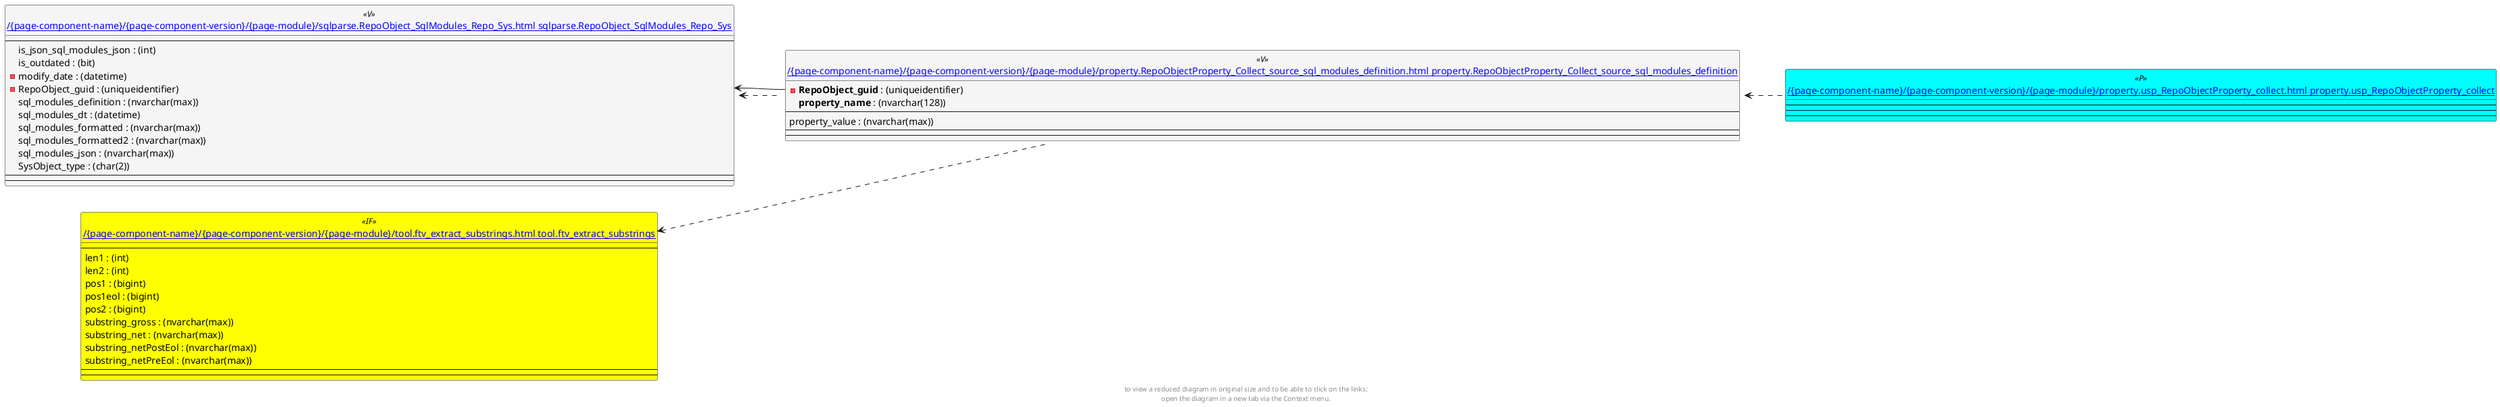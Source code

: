 @startuml
left to right direction
'top to bottom direction
hide circle
'avoide "." issues:
set namespaceSeparator none


skinparam class {
  BackgroundColor White
  BackgroundColor<<FN>> Yellow
  BackgroundColor<<FS>> Yellow
  BackgroundColor<<FT>> LightGray
  BackgroundColor<<IF>> Yellow
  BackgroundColor<<IS>> Yellow
  BackgroundColor<<P>> Aqua
  BackgroundColor<<PC>> Aqua
  BackgroundColor<<SN>> Yellow
  BackgroundColor<<SO>> SlateBlue
  BackgroundColor<<TF>> LightGray
  BackgroundColor<<TR>> Tomato
  BackgroundColor<<U>> White
  BackgroundColor<<V>> WhiteSmoke
  BackgroundColor<<X>> Aqua
}


entity "[[{site-url}/{page-component-name}/{page-component-version}/{page-module}/property.RepoObjectProperty_Collect_source_sql_modules_definition.html property.RepoObjectProperty_Collect_source_sql_modules_definition]]" as property.RepoObjectProperty_Collect_source_sql_modules_definition << V >> {
  - **RepoObject_guid** : (uniqueidentifier)
  **property_name** : (nvarchar(128))
  --
  property_value : (nvarchar(max))
  --
  --
}

entity "[[{site-url}/{page-component-name}/{page-component-version}/{page-module}/property.usp_RepoObjectProperty_collect.html property.usp_RepoObjectProperty_collect]]" as property.usp_RepoObjectProperty_collect << P >> {
  --
  --
  --
}

entity "[[{site-url}/{page-component-name}/{page-component-version}/{page-module}/sqlparse.RepoObject_SqlModules_Repo_Sys.html sqlparse.RepoObject_SqlModules_Repo_Sys]]" as sqlparse.RepoObject_SqlModules_Repo_Sys << V >> {
  --
  is_json_sql_modules_json : (int)
  is_outdated : (bit)
  - modify_date : (datetime)
  - RepoObject_guid : (uniqueidentifier)
  sql_modules_definition : (nvarchar(max))
  sql_modules_dt : (datetime)
  sql_modules_formatted : (nvarchar(max))
  sql_modules_formatted2 : (nvarchar(max))
  sql_modules_json : (nvarchar(max))
  SysObject_type : (char(2))
  --
  --
}

entity "[[{site-url}/{page-component-name}/{page-component-version}/{page-module}/tool.ftv_extract_substrings.html tool.ftv_extract_substrings]]" as tool.ftv_extract_substrings << IF >> {
  --
  len1 : (int)
  len2 : (int)
  pos1 : (bigint)
  pos1eol : (bigint)
  pos2 : (bigint)
  substring_gross : (nvarchar(max))
  substring_net : (nvarchar(max))
  substring_netPostEol : (nvarchar(max))
  substring_netPreEol : (nvarchar(max))
  --
  --
}

property.RepoObjectProperty_Collect_source_sql_modules_definition <.. property.usp_RepoObjectProperty_collect
sqlparse.RepoObject_SqlModules_Repo_Sys <.. property.RepoObjectProperty_Collect_source_sql_modules_definition
tool.ftv_extract_substrings <.. property.RepoObjectProperty_Collect_source_sql_modules_definition
sqlparse.RepoObject_SqlModules_Repo_Sys::RepoObject_guid <-- property.RepoObjectProperty_Collect_source_sql_modules_definition::RepoObject_guid
footer
to view a reduced diagram in original size and to be able to click on the links:
open the diagram in a new tab via the Context menu.
end footer

@enduml

